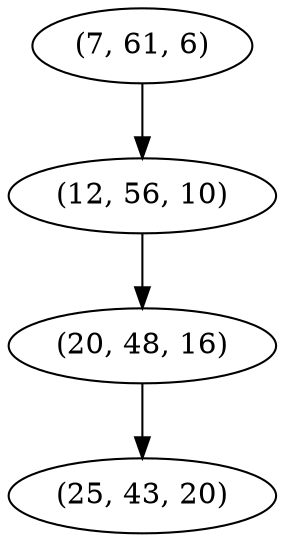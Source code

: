 digraph tree {
    "(7, 61, 6)";
    "(12, 56, 10)";
    "(20, 48, 16)";
    "(25, 43, 20)";
    "(7, 61, 6)" -> "(12, 56, 10)";
    "(12, 56, 10)" -> "(20, 48, 16)";
    "(20, 48, 16)" -> "(25, 43, 20)";
}
